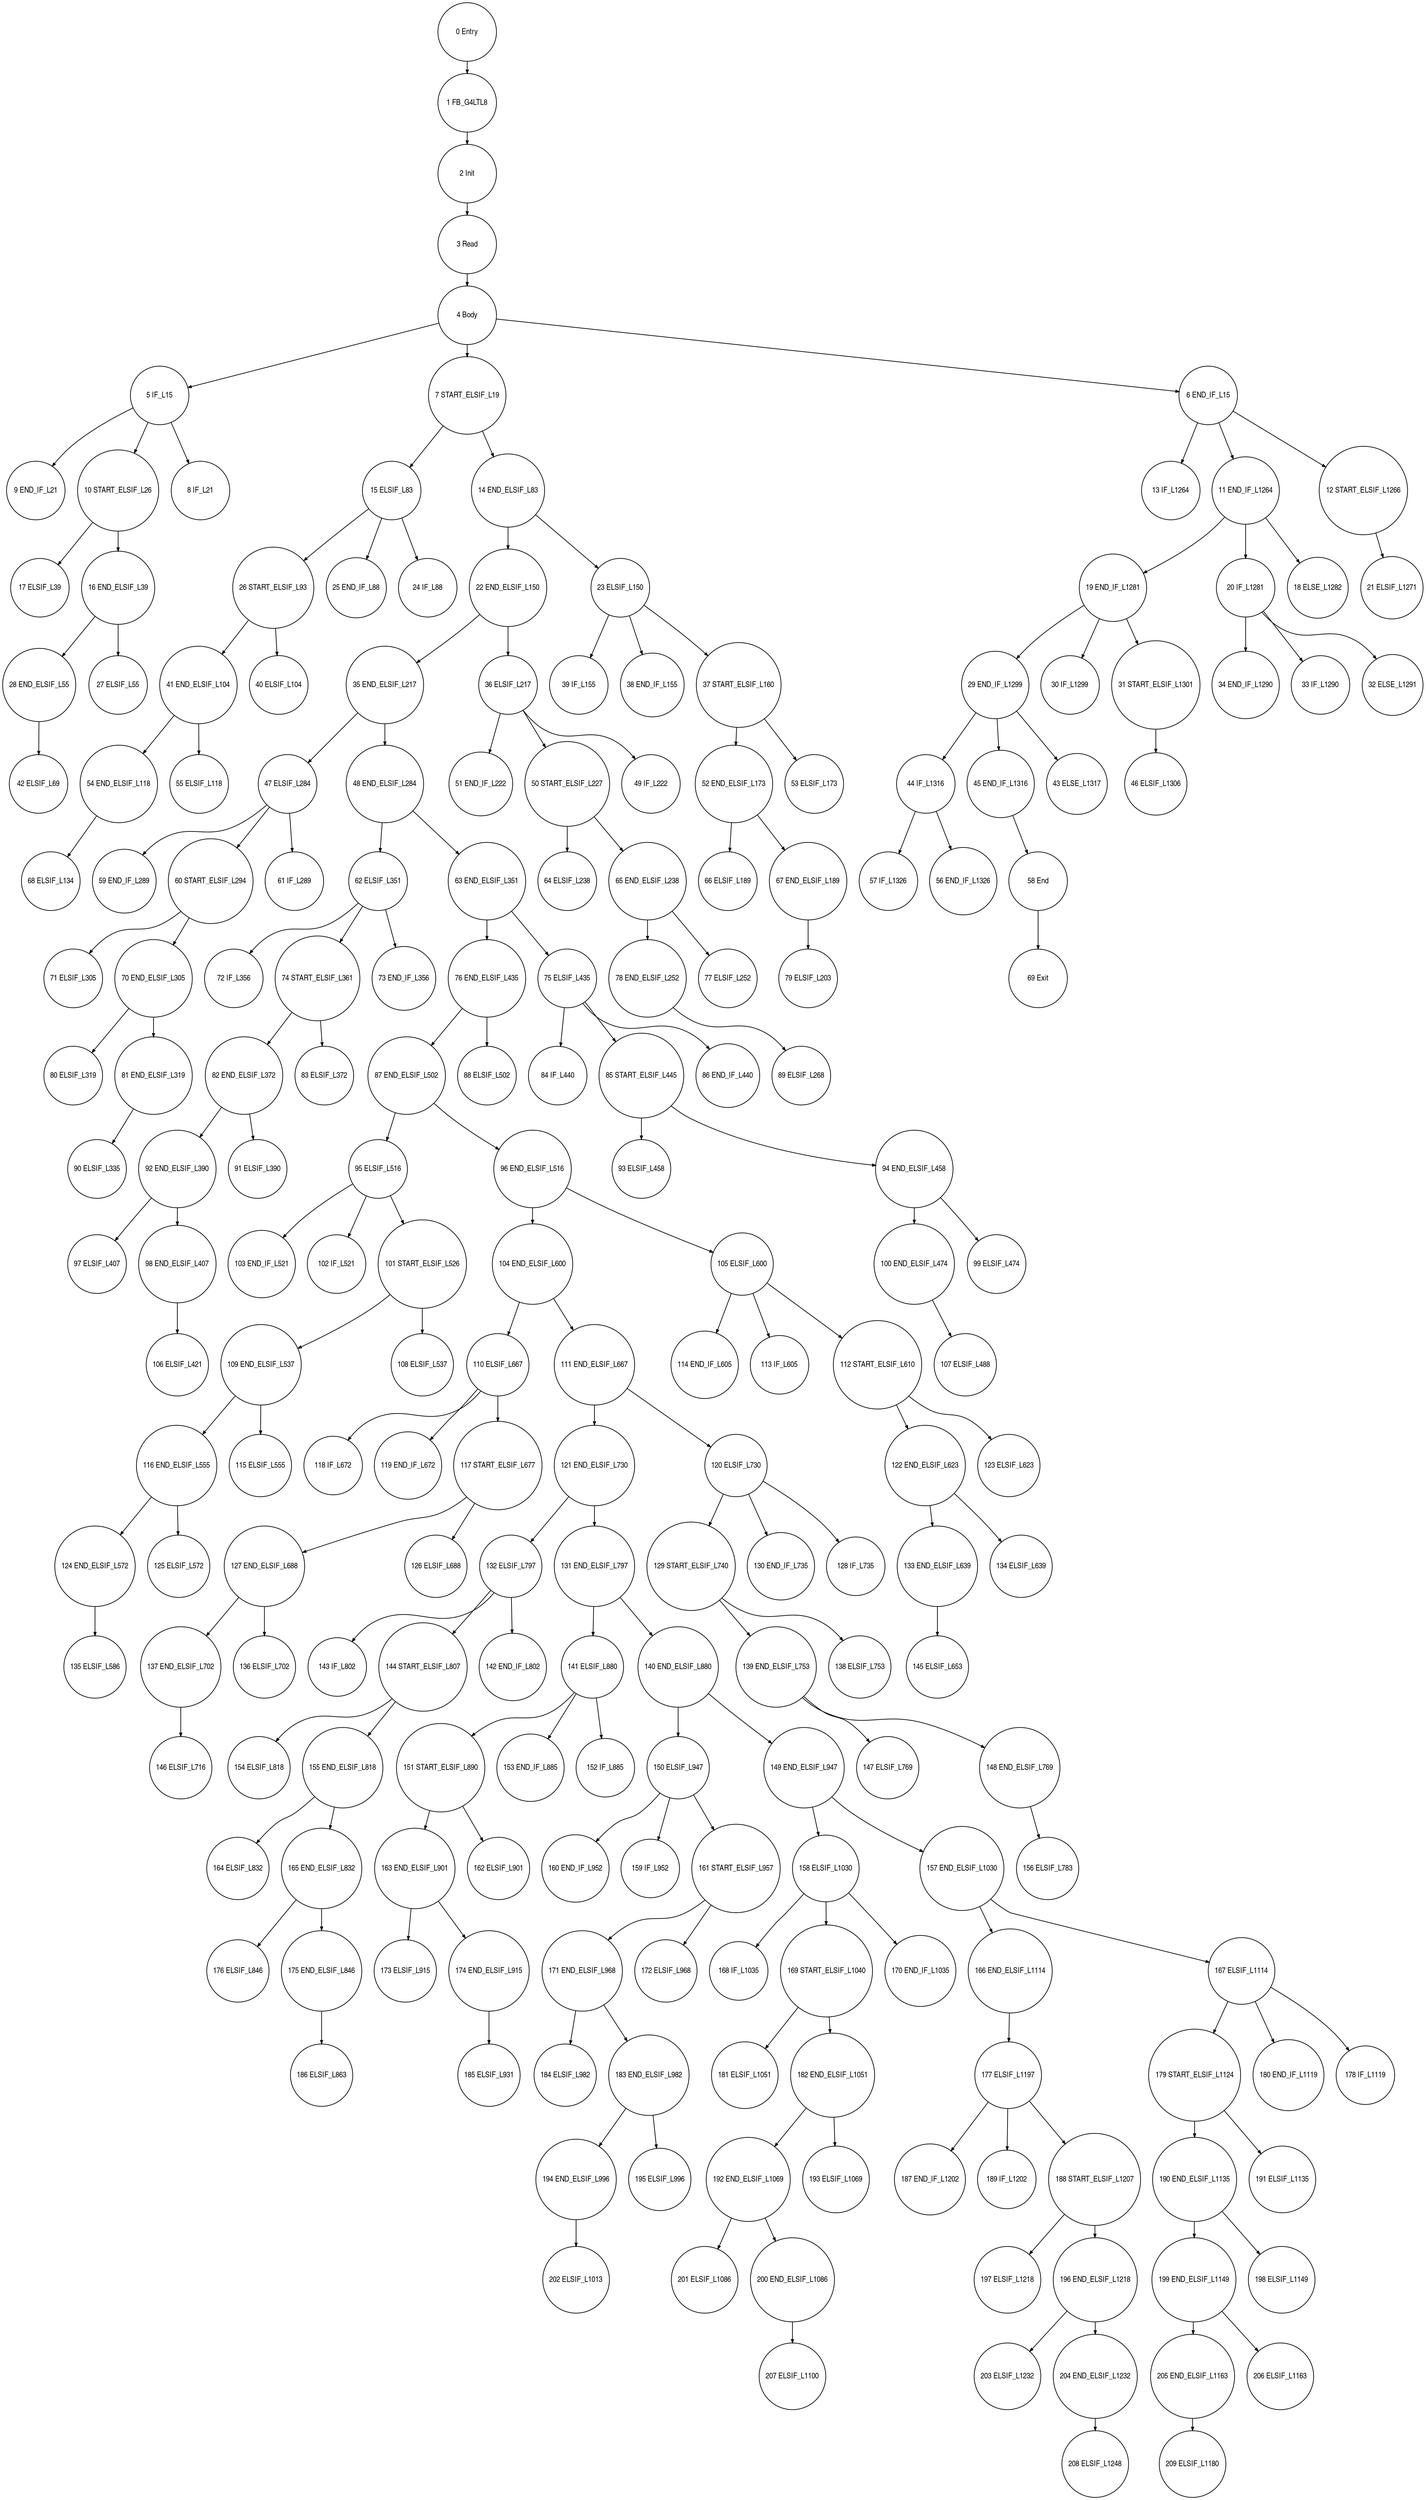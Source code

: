 digraph G {
  ranksep=.25;
  edge [arrowsize=.5]
  node [shape=circle, fontname="ArialNarrow",
        fontsize=12,  height=1.2];
  "87 END_ELSIF_L502"; "132 ELSIF_L797"; "97 ELSIF_L407"; "13 IF_L1264"; "139 END_ELSIF_L753"; "179 START_ELSIF_L1124"; "151 START_ELSIF_L890"; "186 ELSIF_L863"; "141 ELSIF_L880"; "66 ELSIF_L189"; "124 END_ELSIF_L572"; "9 END_IF_L21"; "22 END_ELSIF_L150"; "121 END_ELSIF_L730"; "147 ELSIF_L769"; "93 ELSIF_L458"; "42 ELSIF_L69"; "34 END_IF_L1290"; "64 ELSIF_L238"; "72 IF_L356"; "82 END_ELSIF_L372"; "33 IF_L1290"; "176 ELSIF_L846"; "58 End"; "154 ELSIF_L818"; "41 END_ELSIF_L104"; "84 IF_L440"; "201 ELSIF_L1086"; "19 END_IF_L1281"; "197 ELSIF_L1218"; "109 END_ELSIF_L537"; "28 END_ELSIF_L55"; "29 END_IF_L1299"; "129 START_ELSIF_L740"; "59 END_IF_L289"; "60 START_ELSIF_L294"; "133 END_ELSIF_L639"; "26 START_ELSIF_L93"; "78 END_ELSIF_L252"; "143 IF_L802"; "168 IF_L1035"; "54 END_ELSIF_L118"; "25 END_IF_L88"; "175 END_ELSIF_L846"; "79 ELSIF_L203"; "30 IF_L1299"; "104 END_ELSIF_L600"; "44 IF_L1316"; "65 END_ELSIF_L238"; "51 END_IF_L222"; "173 ELSIF_L915"; "57 IF_L1326"; "169 START_ELSIF_L1040"; "17 ELSIF_L39"; "62 ELSIF_L351"; "47 ELSIF_L284"; "122 END_ELSIF_L623"; "95 ELSIF_L516"; "199 END_ELSIF_L1149"; "158 ELSIF_L1030"; "39 IF_L155"; "110 ELSIF_L667"; "88 ELSIF_L502"; "166 END_ELSIF_L1114"; "209 ELSIF_L1180"; "11 END_IF_L1264"; "85 START_ELSIF_L445"; "194 END_ELSIF_L996"; "89 ELSIF_L268"; "192 END_ELSIF_L1069"; "83 ELSIF_L372"; "15 ELSIF_L83"; "171 END_ELSIF_L968"; "198 ELSIF_L1149"; "35 END_ELSIF_L217"; "20 IF_L1281"; "38 END_IF_L155"; "4 Body"; "27 ELSIF_L55"; "130 END_IF_L735"; "125 ELSIF_L572"; "138 ELSIF_L753"; "14 END_ELSIF_L83"; "146 ELSIF_L716"; "31 START_ELSIF_L1301"; "153 END_IF_L885"; "145 ELSIF_L653"; "157 END_ELSIF_L1030"; "67 END_ELSIF_L189"; "190 END_ELSIF_L1135"; "32 ELSE_L1291"; "155 END_ELSIF_L818"; "52 END_ELSIF_L173"; "10 START_ELSIF_L26"; "127 END_ELSIF_L688"; "71 ELSIF_L305"; "131 END_ELSIF_L797"; "120 ELSIF_L730"; "80 ELSIF_L319"; "98 END_ELSIF_L407"; "164 ELSIF_L832"; "8 IF_L21"; "74 START_ELSIF_L361"; "144 START_ELSIF_L807"; "23 ELSIF_L150"; "156 ELSIF_L783"; "160 END_IF_L952"; "159 IF_L952"; "118 IF_L672"; "48 END_ELSIF_L284"; "200 END_ELSIF_L1086"; "36 ELSIF_L217"; "181 ELSIF_L1051"; "170 END_IF_L1035"; "76 END_ELSIF_L435"; "116 END_ELSIF_L555"; "193 ELSIF_L1069"; "202 ELSIF_L1013"; "53 ELSIF_L173"; "56 END_IF_L1326"; "180 END_IF_L1119"; "50 START_ELSIF_L227"; "18 ELSE_L1282"; "90 ELSIF_L335"; "163 END_ELSIF_L901"; "70 END_ELSIF_L305"; "187 END_IF_L1202"; "123 ELSIF_L623"; "75 ELSIF_L435"; "16 END_ELSIF_L39"; "126 ELSIF_L688"; "40 ELSIF_L104"; "107 ELSIF_L488"; "114 END_IF_L605"; "148 END_ELSIF_L769"; "63 END_ELSIF_L351"; "208 ELSIF_L1248"; "73 END_IF_L356"; "184 ELSIF_L982"; "152 IF_L885"; "61 IF_L289"; "46 ELSIF_L1306"; "111 END_ELSIF_L667"; "45 END_IF_L1316"; "21 ELSIF_L1271"; "167 ELSIF_L1114"; "183 END_ELSIF_L982"; "12 START_ELSIF_L1266"; "134 ELSIF_L639"; "2 Init"; "203 ELSIF_L1232"; "5 IF_L15"; "81 END_ELSIF_L319"; "135 ELSIF_L586"; "92 END_ELSIF_L390"; "174 END_ELSIF_L915"; "137 END_ELSIF_L702"; "196 END_ELSIF_L1218"; "3 Read"; "204 END_ELSIF_L1232"; "195 ELSIF_L996"; "205 END_ELSIF_L1163"; "103 END_IF_L521"; "189 IF_L1202"; "142 END_IF_L802"; "177 ELSIF_L1197"; "119 END_IF_L672"; "150 ELSIF_L947"; "207 ELSIF_L1100"; "102 IF_L521"; "7 START_ELSIF_L19"; "162 ELSIF_L901"; "0 Entry"; "1 FB_G4LTL8"; "49 IF_L222"; "101 START_ELSIF_L526"; "165 END_ELSIF_L832"; "128 IF_L735"; "24 IF_L88"; "94 END_ELSIF_L458"; "55 ELSIF_L118"; "86 END_IF_L440"; "185 ELSIF_L931"; "69 Exit"; "91 ELSIF_L390"; "188 START_ELSIF_L1207"; "100 END_ELSIF_L474"; "178 IF_L1119"; "113 IF_L605"; "105 ELSIF_L600"; "161 START_ELSIF_L957"; "68 ELSIF_L134"; "96 END_ELSIF_L516"; "149 END_ELSIF_L947"; "37 START_ELSIF_L160"; "117 START_ELSIF_L677"; "206 ELSIF_L1163"; "140 END_ELSIF_L880"; "172 ELSIF_L968"; "77 ELSIF_L252"; "108 ELSIF_L537"; "43 ELSE_L1317"; "112 START_ELSIF_L610"; "106 ELSIF_L421"; "6 END_IF_L15"; "115 ELSIF_L555"; "182 END_ELSIF_L1051"; "191 ELSIF_L1135"; "136 ELSIF_L702"; "99 ELSIF_L474"; 
  "23 ELSIF_L150" -> "37 START_ELSIF_L160";
  "23 ELSIF_L150" -> "38 END_IF_L155";
  "23 ELSIF_L150" -> "39 IF_L155";
  "150 ELSIF_L947" -> "159 IF_L952";
  "150 ELSIF_L947" -> "160 END_IF_L952";
  "150 ELSIF_L947" -> "161 START_ELSIF_L957";
  "98 END_ELSIF_L407" -> "106 ELSIF_L421";
  "148 END_ELSIF_L769" -> "156 ELSIF_L783";
  "196 END_ELSIF_L1218" -> "203 ELSIF_L1232";
  "196 END_ELSIF_L1218" -> "204 END_ELSIF_L1232";
  "151 START_ELSIF_L890" -> "162 ELSIF_L901";
  "151 START_ELSIF_L890" -> "163 END_ELSIF_L901";
  "47 ELSIF_L284" -> "59 END_IF_L289";
  "47 ELSIF_L284" -> "60 START_ELSIF_L294";
  "47 ELSIF_L284" -> "61 IF_L289";
  "101 START_ELSIF_L526" -> "108 ELSIF_L537";
  "101 START_ELSIF_L526" -> "109 END_ELSIF_L537";
  "109 END_ELSIF_L537" -> "115 ELSIF_L555";
  "109 END_ELSIF_L537" -> "116 END_ELSIF_L555";
  "120 ELSIF_L730" -> "128 IF_L735";
  "120 ELSIF_L730" -> "129 START_ELSIF_L740";
  "120 ELSIF_L730" -> "130 END_IF_L735";
  "129 START_ELSIF_L740" -> "138 ELSIF_L753";
  "129 START_ELSIF_L740" -> "139 END_ELSIF_L753";
  "11 END_IF_L1264" -> "18 ELSE_L1282";
  "11 END_IF_L1264" -> "19 END_IF_L1281";
  "11 END_IF_L1264" -> "20 IF_L1281";
  "122 END_ELSIF_L623" -> "133 END_ELSIF_L639";
  "122 END_ELSIF_L623" -> "134 ELSIF_L639";
  "0 Entry" -> "1 FB_G4LTL8";
  "87 END_ELSIF_L502" -> "95 ELSIF_L516";
  "87 END_ELSIF_L502" -> "96 END_ELSIF_L516";
  "183 END_ELSIF_L982" -> "194 END_ELSIF_L996";
  "183 END_ELSIF_L982" -> "195 ELSIF_L996";
  "105 ELSIF_L600" -> "112 START_ELSIF_L610";
  "105 ELSIF_L600" -> "113 IF_L605";
  "105 ELSIF_L600" -> "114 END_IF_L605";
  "67 END_ELSIF_L189" -> "79 ELSIF_L203";
  "177 ELSIF_L1197" -> "187 END_IF_L1202";
  "177 ELSIF_L1197" -> "188 START_ELSIF_L1207";
  "177 ELSIF_L1197" -> "189 IF_L1202";
  "188 START_ELSIF_L1207" -> "196 END_ELSIF_L1218";
  "188 START_ELSIF_L1207" -> "197 ELSIF_L1218";
  "140 END_ELSIF_L880" -> "149 END_ELSIF_L947";
  "140 END_ELSIF_L880" -> "150 ELSIF_L947";
  "166 END_ELSIF_L1114" -> "177 ELSIF_L1197";
  "204 END_ELSIF_L1232" -> "208 ELSIF_L1248";
  "194 END_ELSIF_L996" -> "202 ELSIF_L1013";
  "139 END_ELSIF_L753" -> "147 ELSIF_L769";
  "139 END_ELSIF_L753" -> "148 END_ELSIF_L769";
  "1 FB_G4LTL8" -> "2 Init";
  "133 END_ELSIF_L639" -> "145 ELSIF_L653";
  "96 END_ELSIF_L516" -> "104 END_ELSIF_L600";
  "96 END_ELSIF_L516" -> "105 ELSIF_L600";
  "124 END_ELSIF_L572" -> "135 ELSIF_L586";
  "19 END_IF_L1281" -> "29 END_IF_L1299";
  "19 END_IF_L1281" -> "30 IF_L1299";
  "19 END_IF_L1281" -> "31 START_ELSIF_L1301";
  "85 START_ELSIF_L445" -> "93 ELSIF_L458";
  "85 START_ELSIF_L445" -> "94 END_ELSIF_L458";
  "62 ELSIF_L351" -> "72 IF_L356";
  "62 ELSIF_L351" -> "73 END_IF_L356";
  "62 ELSIF_L351" -> "74 START_ELSIF_L361";
  "200 END_ELSIF_L1086" -> "207 ELSIF_L1100";
  "127 END_ELSIF_L688" -> "136 ELSIF_L702";
  "127 END_ELSIF_L688" -> "137 END_ELSIF_L702";
  "31 START_ELSIF_L1301" -> "46 ELSIF_L1306";
  "29 END_IF_L1299" -> "43 ELSE_L1317";
  "29 END_IF_L1299" -> "44 IF_L1316";
  "29 END_IF_L1299" -> "45 END_IF_L1316";
  "35 END_ELSIF_L217" -> "47 ELSIF_L284";
  "35 END_ELSIF_L217" -> "48 END_ELSIF_L284";
  "94 END_ELSIF_L458" -> "99 ELSIF_L474";
  "94 END_ELSIF_L458" -> "100 END_ELSIF_L474";
  "58 End" -> "69 Exit";
  "7 START_ELSIF_L19" -> "14 END_ELSIF_L83";
  "7 START_ELSIF_L19" -> "15 ELSIF_L83";
  "70 END_ELSIF_L305" -> "80 ELSIF_L319";
  "70 END_ELSIF_L305" -> "81 END_ELSIF_L319";
  "111 END_ELSIF_L667" -> "120 ELSIF_L730";
  "111 END_ELSIF_L667" -> "121 END_ELSIF_L730";
  "10 START_ELSIF_L26" -> "16 END_ELSIF_L39";
  "10 START_ELSIF_L26" -> "17 ELSIF_L39";
  "14 END_ELSIF_L83" -> "22 END_ELSIF_L150";
  "14 END_ELSIF_L83" -> "23 ELSIF_L150";
  "117 START_ELSIF_L677" -> "126 ELSIF_L688";
  "117 START_ELSIF_L677" -> "127 END_ELSIF_L688";
  "76 END_ELSIF_L435" -> "87 END_ELSIF_L502";
  "76 END_ELSIF_L435" -> "88 ELSIF_L502";
  "131 END_ELSIF_L797" -> "140 END_ELSIF_L880";
  "131 END_ELSIF_L797" -> "141 ELSIF_L880";
  "116 END_ELSIF_L555" -> "124 END_ELSIF_L572";
  "116 END_ELSIF_L555" -> "125 ELSIF_L572";
  "44 IF_L1316" -> "56 END_IF_L1326";
  "44 IF_L1316" -> "57 IF_L1326";
  "81 END_ELSIF_L319" -> "90 ELSIF_L335";
  "74 START_ELSIF_L361" -> "82 END_ELSIF_L372";
  "74 START_ELSIF_L361" -> "83 ELSIF_L372";
  "20 IF_L1281" -> "32 ELSE_L1291";
  "20 IF_L1281" -> "33 IF_L1290";
  "20 IF_L1281" -> "34 END_IF_L1290";
  "132 ELSIF_L797" -> "142 END_IF_L802";
  "132 ELSIF_L797" -> "143 IF_L802";
  "132 ELSIF_L797" -> "144 START_ELSIF_L807";
  "78 END_ELSIF_L252" -> "89 ELSIF_L268";
  "82 END_ELSIF_L372" -> "91 ELSIF_L390";
  "82 END_ELSIF_L372" -> "92 END_ELSIF_L390";
  "205 END_ELSIF_L1163" -> "209 ELSIF_L1180";
  "2 Init" -> "3 Read";
  "110 ELSIF_L667" -> "117 START_ELSIF_L677";
  "110 ELSIF_L667" -> "118 IF_L672";
  "110 ELSIF_L667" -> "119 END_IF_L672";
  "28 END_ELSIF_L55" -> "42 ELSIF_L69";
  "6 END_IF_L15" -> "11 END_IF_L1264";
  "6 END_IF_L15" -> "12 START_ELSIF_L1266";
  "6 END_IF_L15" -> "13 IF_L1264";
  "182 END_ELSIF_L1051" -> "192 END_ELSIF_L1069";
  "182 END_ELSIF_L1051" -> "193 ELSIF_L1069";
  "144 START_ELSIF_L807" -> "154 ELSIF_L818";
  "144 START_ELSIF_L807" -> "155 END_ELSIF_L818";
  "75 ELSIF_L435" -> "84 IF_L440";
  "75 ELSIF_L435" -> "85 START_ELSIF_L445";
  "75 ELSIF_L435" -> "86 END_IF_L440";
  "15 ELSIF_L83" -> "24 IF_L88";
  "15 ELSIF_L83" -> "25 END_IF_L88";
  "15 ELSIF_L83" -> "26 START_ELSIF_L93";
  "155 END_ELSIF_L818" -> "164 ELSIF_L832";
  "155 END_ELSIF_L818" -> "165 END_ELSIF_L832";
  "100 END_ELSIF_L474" -> "107 ELSIF_L488";
  "63 END_ELSIF_L351" -> "75 ELSIF_L435";
  "63 END_ELSIF_L351" -> "76 END_ELSIF_L435";
  "192 END_ELSIF_L1069" -> "200 END_ELSIF_L1086";
  "192 END_ELSIF_L1069" -> "201 ELSIF_L1086";
  "50 START_ELSIF_L227" -> "64 ELSIF_L238";
  "50 START_ELSIF_L227" -> "65 END_ELSIF_L238";
  "41 END_ELSIF_L104" -> "54 END_ELSIF_L118";
  "41 END_ELSIF_L104" -> "55 ELSIF_L118";
  "167 ELSIF_L1114" -> "178 IF_L1119";
  "167 ELSIF_L1114" -> "179 START_ELSIF_L1124";
  "167 ELSIF_L1114" -> "180 END_IF_L1119";
  "169 START_ELSIF_L1040" -> "181 ELSIF_L1051";
  "169 START_ELSIF_L1040" -> "182 END_ELSIF_L1051";
  "163 END_ELSIF_L901" -> "173 ELSIF_L915";
  "163 END_ELSIF_L901" -> "174 END_ELSIF_L915";
  "16 END_ELSIF_L39" -> "27 ELSIF_L55";
  "16 END_ELSIF_L39" -> "28 END_ELSIF_L55";
  "54 END_ELSIF_L118" -> "68 ELSIF_L134";
  "65 END_ELSIF_L238" -> "77 ELSIF_L252";
  "65 END_ELSIF_L238" -> "78 END_ELSIF_L252";
  "36 ELSIF_L217" -> "49 IF_L222";
  "36 ELSIF_L217" -> "50 START_ELSIF_L227";
  "36 ELSIF_L217" -> "51 END_IF_L222";
  "45 END_IF_L1316" -> "58 End";
  "174 END_ELSIF_L915" -> "185 ELSIF_L931";
  "37 START_ELSIF_L160" -> "52 END_ELSIF_L173";
  "37 START_ELSIF_L160" -> "53 ELSIF_L173";
  "52 END_ELSIF_L173" -> "66 ELSIF_L189";
  "52 END_ELSIF_L173" -> "67 END_ELSIF_L189";
  "3 Read" -> "4 Body";
  "161 START_ELSIF_L957" -> "171 END_ELSIF_L968";
  "161 START_ELSIF_L957" -> "172 ELSIF_L968";
  "12 START_ELSIF_L1266" -> "21 ELSIF_L1271";
  "104 END_ELSIF_L600" -> "110 ELSIF_L667";
  "104 END_ELSIF_L600" -> "111 END_ELSIF_L667";
  "171 END_ELSIF_L968" -> "183 END_ELSIF_L982";
  "171 END_ELSIF_L968" -> "184 ELSIF_L982";
  "175 END_ELSIF_L846" -> "186 ELSIF_L863";
  "60 START_ELSIF_L294" -> "70 END_ELSIF_L305";
  "60 START_ELSIF_L294" -> "71 ELSIF_L305";
  "190 END_ELSIF_L1135" -> "198 ELSIF_L1149";
  "190 END_ELSIF_L1135" -> "199 END_ELSIF_L1149";
  "141 ELSIF_L880" -> "151 START_ELSIF_L890";
  "141 ELSIF_L880" -> "152 IF_L885";
  "141 ELSIF_L880" -> "153 END_IF_L885";
  "112 START_ELSIF_L610" -> "122 END_ELSIF_L623";
  "112 START_ELSIF_L610" -> "123 ELSIF_L623";
  "95 ELSIF_L516" -> "101 START_ELSIF_L526";
  "95 ELSIF_L516" -> "102 IF_L521";
  "95 ELSIF_L516" -> "103 END_IF_L521";
  "121 END_ELSIF_L730" -> "131 END_ELSIF_L797";
  "121 END_ELSIF_L730" -> "132 ELSIF_L797";
  "199 END_ELSIF_L1149" -> "205 END_ELSIF_L1163";
  "199 END_ELSIF_L1149" -> "206 ELSIF_L1163";
  "22 END_ELSIF_L150" -> "35 END_ELSIF_L217";
  "22 END_ELSIF_L150" -> "36 ELSIF_L217";
  "92 END_ELSIF_L390" -> "97 ELSIF_L407";
  "92 END_ELSIF_L390" -> "98 END_ELSIF_L407";
  "137 END_ELSIF_L702" -> "146 ELSIF_L716";
  "179 START_ELSIF_L1124" -> "190 END_ELSIF_L1135";
  "179 START_ELSIF_L1124" -> "191 ELSIF_L1135";
  "5 IF_L15" -> "8 IF_L21";
  "5 IF_L15" -> "9 END_IF_L21";
  "5 IF_L15" -> "10 START_ELSIF_L26";
  "158 ELSIF_L1030" -> "168 IF_L1035";
  "158 ELSIF_L1030" -> "169 START_ELSIF_L1040";
  "158 ELSIF_L1030" -> "170 END_IF_L1035";
  "149 END_ELSIF_L947" -> "157 END_ELSIF_L1030";
  "149 END_ELSIF_L947" -> "158 ELSIF_L1030";
  "4 Body" -> "5 IF_L15";
  "4 Body" -> "6 END_IF_L15";
  "4 Body" -> "7 START_ELSIF_L19";
  "48 END_ELSIF_L284" -> "62 ELSIF_L351";
  "48 END_ELSIF_L284" -> "63 END_ELSIF_L351";
  "157 END_ELSIF_L1030" -> "166 END_ELSIF_L1114";
  "157 END_ELSIF_L1030" -> "167 ELSIF_L1114";
  "165 END_ELSIF_L832" -> "175 END_ELSIF_L846";
  "165 END_ELSIF_L832" -> "176 ELSIF_L846";
  "26 START_ELSIF_L93" -> "40 ELSIF_L104";
  "26 START_ELSIF_L93" -> "41 END_ELSIF_L104";
}
